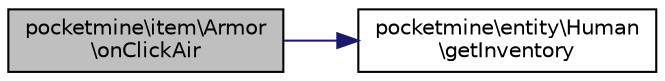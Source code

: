 digraph "pocketmine\item\Armor\onClickAir"
{
 // INTERACTIVE_SVG=YES
 // LATEX_PDF_SIZE
  edge [fontname="Helvetica",fontsize="10",labelfontname="Helvetica",labelfontsize="10"];
  node [fontname="Helvetica",fontsize="10",shape=record];
  rankdir="LR";
  Node1 [label="pocketmine\\item\\Armor\l\\onClickAir",height=0.2,width=0.4,color="black", fillcolor="grey75", style="filled", fontcolor="black",tooltip=" "];
  Node1 -> Node2 [color="midnightblue",fontsize="10",style="solid",fontname="Helvetica"];
  Node2 [label="pocketmine\\entity\\Human\l\\getInventory",height=0.2,width=0.4,color="black", fillcolor="white", style="filled",URL="$d4/ddf/classpocketmine_1_1entity_1_1_human.html#a34a8a68fed626a87b8f309c09b56ed20",tooltip=" "];
}
